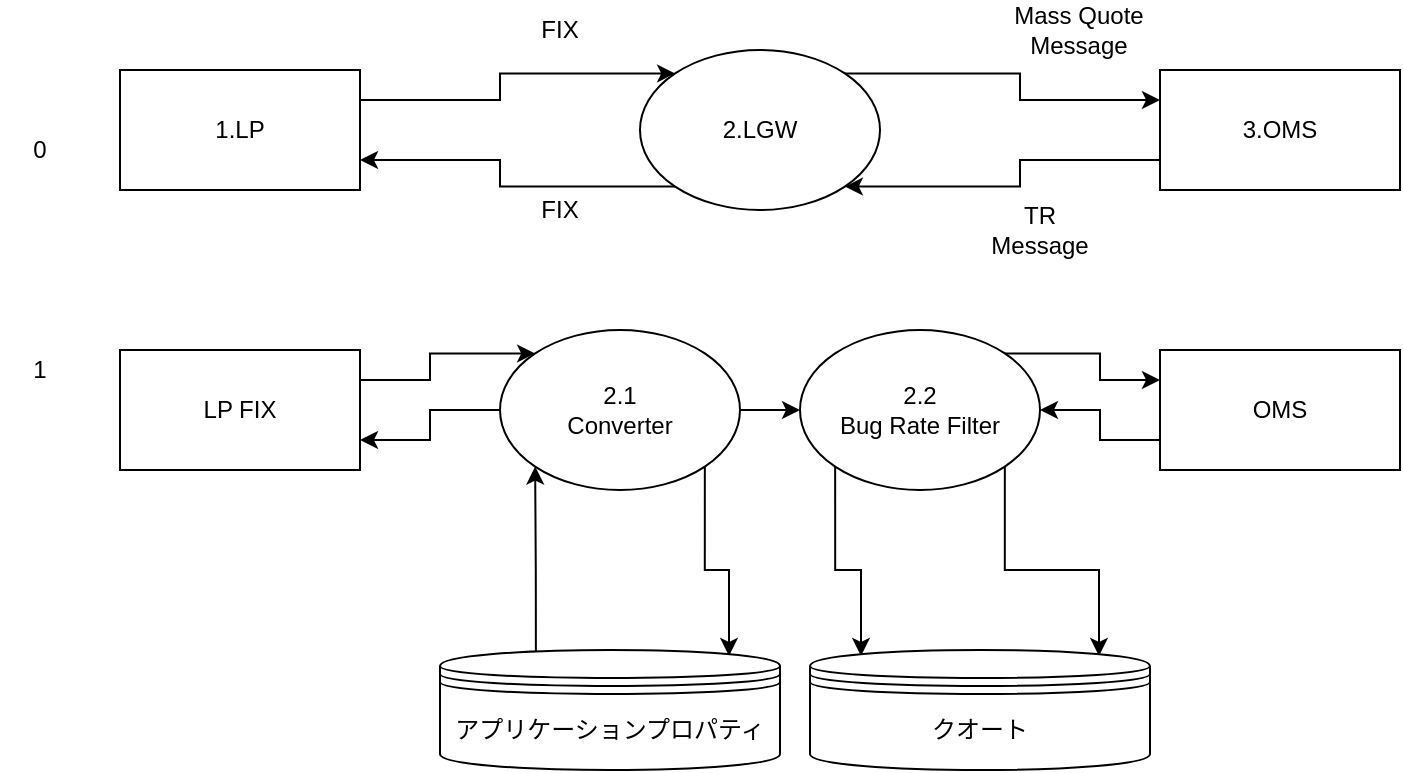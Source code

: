 <mxfile version="14.1.1" type="github">
  <diagram name="Page-1" id="ad52d381-51e7-2e0d-a935-2d0ddd2fd229">
    <mxGraphModel dx="1422" dy="859" grid="1" gridSize="10" guides="1" tooltips="1" connect="1" arrows="1" fold="1" page="1" pageScale="1" pageWidth="1100" pageHeight="850" background="#ffffff" math="0" shadow="0">
      <root>
        <mxCell id="0" />
        <mxCell id="1" parent="0" />
        <mxCell id="V-zPVXptcWE3XgrfxsmW-6" style="edgeStyle=orthogonalEdgeStyle;rounded=0;orthogonalLoop=1;jettySize=auto;html=1;exitX=1;exitY=0.25;exitDx=0;exitDy=0;entryX=0;entryY=0;entryDx=0;entryDy=0;" edge="1" parent="1" source="V-zPVXptcWE3XgrfxsmW-1" target="V-zPVXptcWE3XgrfxsmW-2">
          <mxGeometry relative="1" as="geometry" />
        </mxCell>
        <mxCell id="V-zPVXptcWE3XgrfxsmW-1" value="1.LP" style="rounded=0;whiteSpace=wrap;html=1;" vertex="1" parent="1">
          <mxGeometry x="120" y="50" width="120" height="60" as="geometry" />
        </mxCell>
        <mxCell id="V-zPVXptcWE3XgrfxsmW-7" style="edgeStyle=orthogonalEdgeStyle;rounded=0;orthogonalLoop=1;jettySize=auto;html=1;exitX=1;exitY=0;exitDx=0;exitDy=0;entryX=0;entryY=0.25;entryDx=0;entryDy=0;" edge="1" parent="1" source="V-zPVXptcWE3XgrfxsmW-2" target="V-zPVXptcWE3XgrfxsmW-5">
          <mxGeometry relative="1" as="geometry" />
        </mxCell>
        <mxCell id="V-zPVXptcWE3XgrfxsmW-25" style="edgeStyle=orthogonalEdgeStyle;rounded=0;orthogonalLoop=1;jettySize=auto;html=1;exitX=0;exitY=1;exitDx=0;exitDy=0;entryX=1;entryY=0.75;entryDx=0;entryDy=0;" edge="1" parent="1" source="V-zPVXptcWE3XgrfxsmW-2" target="V-zPVXptcWE3XgrfxsmW-1">
          <mxGeometry relative="1" as="geometry" />
        </mxCell>
        <mxCell id="V-zPVXptcWE3XgrfxsmW-2" value="2.LGW" style="ellipse;whiteSpace=wrap;html=1;" vertex="1" parent="1">
          <mxGeometry x="380" y="40" width="120" height="80" as="geometry" />
        </mxCell>
        <mxCell id="V-zPVXptcWE3XgrfxsmW-4" value="1" style="text;html=1;strokeColor=none;fillColor=none;align=center;verticalAlign=middle;whiteSpace=wrap;rounded=0;" vertex="1" parent="1">
          <mxGeometry x="60" y="190" width="40" height="20" as="geometry" />
        </mxCell>
        <mxCell id="V-zPVXptcWE3XgrfxsmW-26" style="edgeStyle=orthogonalEdgeStyle;rounded=0;orthogonalLoop=1;jettySize=auto;html=1;exitX=0;exitY=0.75;exitDx=0;exitDy=0;entryX=1;entryY=1;entryDx=0;entryDy=0;" edge="1" parent="1" source="V-zPVXptcWE3XgrfxsmW-5" target="V-zPVXptcWE3XgrfxsmW-2">
          <mxGeometry relative="1" as="geometry" />
        </mxCell>
        <mxCell id="V-zPVXptcWE3XgrfxsmW-5" value="3.OMS" style="rounded=0;whiteSpace=wrap;html=1;" vertex="1" parent="1">
          <mxGeometry x="640" y="50" width="120" height="60" as="geometry" />
        </mxCell>
        <mxCell id="V-zPVXptcWE3XgrfxsmW-8" value="0" style="text;html=1;strokeColor=none;fillColor=none;align=center;verticalAlign=middle;whiteSpace=wrap;rounded=0;" vertex="1" parent="1">
          <mxGeometry x="60" y="80" width="40" height="20" as="geometry" />
        </mxCell>
        <mxCell id="V-zPVXptcWE3XgrfxsmW-15" style="edgeStyle=orthogonalEdgeStyle;rounded=0;orthogonalLoop=1;jettySize=auto;html=1;exitX=1;exitY=0.25;exitDx=0;exitDy=0;entryX=0;entryY=0;entryDx=0;entryDy=0;" edge="1" parent="1" source="V-zPVXptcWE3XgrfxsmW-9" target="V-zPVXptcWE3XgrfxsmW-10">
          <mxGeometry relative="1" as="geometry" />
        </mxCell>
        <mxCell id="V-zPVXptcWE3XgrfxsmW-9" value="LP FIX" style="rounded=0;whiteSpace=wrap;html=1;" vertex="1" parent="1">
          <mxGeometry x="120" y="190" width="120" height="60" as="geometry" />
        </mxCell>
        <mxCell id="V-zPVXptcWE3XgrfxsmW-14" style="edgeStyle=orthogonalEdgeStyle;rounded=0;orthogonalLoop=1;jettySize=auto;html=1;exitX=1;exitY=1;exitDx=0;exitDy=0;entryX=0.85;entryY=0.05;entryDx=0;entryDy=0;entryPerimeter=0;" edge="1" parent="1" source="V-zPVXptcWE3XgrfxsmW-10" target="V-zPVXptcWE3XgrfxsmW-11">
          <mxGeometry relative="1" as="geometry" />
        </mxCell>
        <mxCell id="V-zPVXptcWE3XgrfxsmW-17" style="edgeStyle=orthogonalEdgeStyle;rounded=0;orthogonalLoop=1;jettySize=auto;html=1;exitX=1;exitY=0.5;exitDx=0;exitDy=0;" edge="1" parent="1" source="V-zPVXptcWE3XgrfxsmW-10" target="V-zPVXptcWE3XgrfxsmW-16">
          <mxGeometry relative="1" as="geometry" />
        </mxCell>
        <mxCell id="V-zPVXptcWE3XgrfxsmW-23" style="edgeStyle=orthogonalEdgeStyle;rounded=0;orthogonalLoop=1;jettySize=auto;html=1;exitX=0;exitY=0.5;exitDx=0;exitDy=0;entryX=1;entryY=0.75;entryDx=0;entryDy=0;" edge="1" parent="1" source="V-zPVXptcWE3XgrfxsmW-10" target="V-zPVXptcWE3XgrfxsmW-9">
          <mxGeometry relative="1" as="geometry" />
        </mxCell>
        <mxCell id="V-zPVXptcWE3XgrfxsmW-10" value="2.1 &lt;br&gt;Converter" style="ellipse;whiteSpace=wrap;html=1;" vertex="1" parent="1">
          <mxGeometry x="310" y="180" width="120" height="80" as="geometry" />
        </mxCell>
        <mxCell id="V-zPVXptcWE3XgrfxsmW-13" style="edgeStyle=orthogonalEdgeStyle;rounded=0;orthogonalLoop=1;jettySize=auto;html=1;exitX=0.282;exitY=0.017;exitDx=0;exitDy=0;exitPerimeter=0;entryX=0;entryY=1;entryDx=0;entryDy=0;" edge="1" parent="1" source="V-zPVXptcWE3XgrfxsmW-11" target="V-zPVXptcWE3XgrfxsmW-10">
          <mxGeometry relative="1" as="geometry" />
        </mxCell>
        <mxCell id="V-zPVXptcWE3XgrfxsmW-11" value="アプリケーションプロパティ" style="shape=datastore;whiteSpace=wrap;html=1;" vertex="1" parent="1">
          <mxGeometry x="280" y="340" width="170" height="60" as="geometry" />
        </mxCell>
        <mxCell id="V-zPVXptcWE3XgrfxsmW-19" style="edgeStyle=orthogonalEdgeStyle;rounded=0;orthogonalLoop=1;jettySize=auto;html=1;exitX=1;exitY=0;exitDx=0;exitDy=0;entryX=0;entryY=0.25;entryDx=0;entryDy=0;" edge="1" parent="1" source="V-zPVXptcWE3XgrfxsmW-16" target="V-zPVXptcWE3XgrfxsmW-18">
          <mxGeometry relative="1" as="geometry" />
        </mxCell>
        <mxCell id="V-zPVXptcWE3XgrfxsmW-21" style="edgeStyle=orthogonalEdgeStyle;rounded=0;orthogonalLoop=1;jettySize=auto;html=1;exitX=0;exitY=1;exitDx=0;exitDy=0;entryX=0.15;entryY=0.05;entryDx=0;entryDy=0;entryPerimeter=0;" edge="1" parent="1" source="V-zPVXptcWE3XgrfxsmW-16" target="V-zPVXptcWE3XgrfxsmW-20">
          <mxGeometry relative="1" as="geometry" />
        </mxCell>
        <mxCell id="V-zPVXptcWE3XgrfxsmW-22" style="edgeStyle=orthogonalEdgeStyle;rounded=0;orthogonalLoop=1;jettySize=auto;html=1;exitX=1;exitY=1;exitDx=0;exitDy=0;entryX=0.85;entryY=0.05;entryDx=0;entryDy=0;entryPerimeter=0;" edge="1" parent="1" source="V-zPVXptcWE3XgrfxsmW-16" target="V-zPVXptcWE3XgrfxsmW-20">
          <mxGeometry relative="1" as="geometry" />
        </mxCell>
        <mxCell id="V-zPVXptcWE3XgrfxsmW-16" value="2.2&lt;br&gt;Bug Rate Filter" style="ellipse;whiteSpace=wrap;html=1;" vertex="1" parent="1">
          <mxGeometry x="460" y="180" width="120" height="80" as="geometry" />
        </mxCell>
        <mxCell id="V-zPVXptcWE3XgrfxsmW-33" style="edgeStyle=orthogonalEdgeStyle;rounded=0;orthogonalLoop=1;jettySize=auto;html=1;exitX=0;exitY=0.75;exitDx=0;exitDy=0;entryX=1;entryY=0.5;entryDx=0;entryDy=0;" edge="1" parent="1" source="V-zPVXptcWE3XgrfxsmW-18" target="V-zPVXptcWE3XgrfxsmW-16">
          <mxGeometry relative="1" as="geometry" />
        </mxCell>
        <mxCell id="V-zPVXptcWE3XgrfxsmW-18" value="OMS" style="rounded=0;whiteSpace=wrap;html=1;" vertex="1" parent="1">
          <mxGeometry x="640" y="190" width="120" height="60" as="geometry" />
        </mxCell>
        <mxCell id="V-zPVXptcWE3XgrfxsmW-20" value="クオート" style="shape=datastore;whiteSpace=wrap;html=1;" vertex="1" parent="1">
          <mxGeometry x="465" y="340" width="170" height="60" as="geometry" />
        </mxCell>
        <mxCell id="V-zPVXptcWE3XgrfxsmW-27" value="FIX" style="text;html=1;strokeColor=none;fillColor=none;align=center;verticalAlign=middle;whiteSpace=wrap;rounded=0;" vertex="1" parent="1">
          <mxGeometry x="320" y="20" width="40" height="20" as="geometry" />
        </mxCell>
        <mxCell id="V-zPVXptcWE3XgrfxsmW-29" value="FIX" style="text;html=1;strokeColor=none;fillColor=none;align=center;verticalAlign=middle;whiteSpace=wrap;rounded=0;" vertex="1" parent="1">
          <mxGeometry x="320" y="110" width="40" height="20" as="geometry" />
        </mxCell>
        <mxCell id="V-zPVXptcWE3XgrfxsmW-30" value="Mass Quote Message" style="text;html=1;strokeColor=none;fillColor=none;align=center;verticalAlign=middle;whiteSpace=wrap;rounded=0;" vertex="1" parent="1">
          <mxGeometry x="559" y="20" width="81" height="20" as="geometry" />
        </mxCell>
        <mxCell id="V-zPVXptcWE3XgrfxsmW-32" value="TR Message" style="text;html=1;strokeColor=none;fillColor=none;align=center;verticalAlign=middle;whiteSpace=wrap;rounded=0;" vertex="1" parent="1">
          <mxGeometry x="560" y="120" width="40" height="20" as="geometry" />
        </mxCell>
      </root>
    </mxGraphModel>
  </diagram>
</mxfile>
